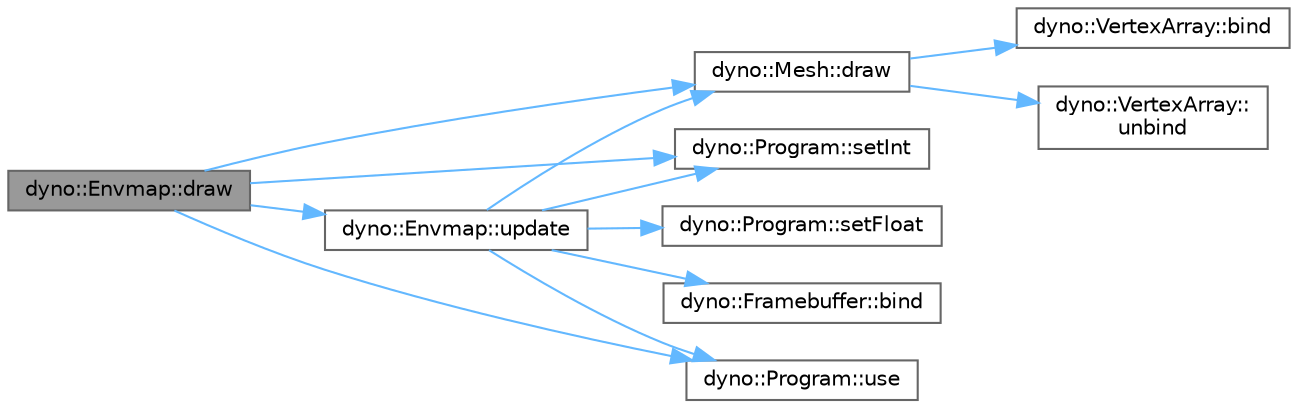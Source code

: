 digraph "dyno::Envmap::draw"
{
 // LATEX_PDF_SIZE
  bgcolor="transparent";
  edge [fontname=Helvetica,fontsize=10,labelfontname=Helvetica,labelfontsize=10];
  node [fontname=Helvetica,fontsize=10,shape=box,height=0.2,width=0.4];
  rankdir="LR";
  Node1 [id="Node000001",label="dyno::Envmap::draw",height=0.2,width=0.4,color="gray40", fillcolor="grey60", style="filled", fontcolor="black",tooltip=" "];
  Node1 -> Node2 [id="edge1_Node000001_Node000002",color="steelblue1",style="solid",tooltip=" "];
  Node2 [id="Node000002",label="dyno::Mesh::draw",height=0.2,width=0.4,color="grey40", fillcolor="white", style="filled",URL="$classdyno_1_1_mesh.html#a5633c7e812b54805edda47c970dac823",tooltip=" "];
  Node2 -> Node3 [id="edge2_Node000002_Node000003",color="steelblue1",style="solid",tooltip=" "];
  Node3 [id="Node000003",label="dyno::VertexArray::bind",height=0.2,width=0.4,color="grey40", fillcolor="white", style="filled",URL="$classdyno_1_1_vertex_array.html#a7bf87d6e04ba0fd394a1b7f652ef6f93",tooltip=" "];
  Node2 -> Node4 [id="edge3_Node000002_Node000004",color="steelblue1",style="solid",tooltip=" "];
  Node4 [id="Node000004",label="dyno::VertexArray::\lunbind",height=0.2,width=0.4,color="grey40", fillcolor="white", style="filled",URL="$classdyno_1_1_vertex_array.html#a1229a2c233851d00fd63518648418d14",tooltip=" "];
  Node1 -> Node5 [id="edge4_Node000001_Node000005",color="steelblue1",style="solid",tooltip=" "];
  Node5 [id="Node000005",label="dyno::Program::setInt",height=0.2,width=0.4,color="grey40", fillcolor="white", style="filled",URL="$classdyno_1_1_program.html#a7c4e3c8bab319ae9cc703cb9f585cdb1",tooltip=" "];
  Node1 -> Node6 [id="edge5_Node000001_Node000006",color="steelblue1",style="solid",tooltip=" "];
  Node6 [id="Node000006",label="dyno::Envmap::update",height=0.2,width=0.4,color="grey40", fillcolor="white", style="filled",URL="$classdyno_1_1_envmap.html#a6317351cbab52697c878a22f6d77d73c",tooltip=" "];
  Node6 -> Node7 [id="edge6_Node000006_Node000007",color="steelblue1",style="solid",tooltip=" "];
  Node7 [id="Node000007",label="dyno::Framebuffer::bind",height=0.2,width=0.4,color="grey40", fillcolor="white", style="filled",URL="$classdyno_1_1_framebuffer.html#a8a33e123f1b48f2184b34063340ed269",tooltip=" "];
  Node6 -> Node2 [id="edge7_Node000006_Node000002",color="steelblue1",style="solid",tooltip=" "];
  Node6 -> Node8 [id="edge8_Node000006_Node000008",color="steelblue1",style="solid",tooltip=" "];
  Node8 [id="Node000008",label="dyno::Program::setFloat",height=0.2,width=0.4,color="grey40", fillcolor="white", style="filled",URL="$classdyno_1_1_program.html#a0c41ccf8733c2a750c9b3a8ab0820f53",tooltip=" "];
  Node6 -> Node5 [id="edge9_Node000006_Node000005",color="steelblue1",style="solid",tooltip=" "];
  Node6 -> Node9 [id="edge10_Node000006_Node000009",color="steelblue1",style="solid",tooltip=" "];
  Node9 [id="Node000009",label="dyno::Program::use",height=0.2,width=0.4,color="grey40", fillcolor="white", style="filled",URL="$classdyno_1_1_program.html#ae8573883cde7419e9814c345e7ede2ca",tooltip=" "];
  Node1 -> Node9 [id="edge11_Node000001_Node000009",color="steelblue1",style="solid",tooltip=" "];
}
